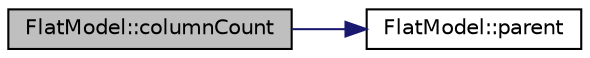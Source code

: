 digraph "FlatModel::columnCount"
{
 // LATEX_PDF_SIZE
  edge [fontname="Helvetica",fontsize="10",labelfontname="Helvetica",labelfontsize="10"];
  node [fontname="Helvetica",fontsize="10",shape=record];
  rankdir="LR";
  Node1 [label="FlatModel::columnCount",height=0.2,width=0.4,color="black", fillcolor="grey75", style="filled", fontcolor="black",tooltip=" "];
  Node1 -> Node2 [color="midnightblue",fontsize="10",style="solid",fontname="Helvetica"];
  Node2 [label="FlatModel::parent",height=0.2,width=0.4,color="black", fillcolor="white", style="filled",URL="$class_flat_model.html#a7ed147f35273414157a57851d95bda16",tooltip=" "];
}
